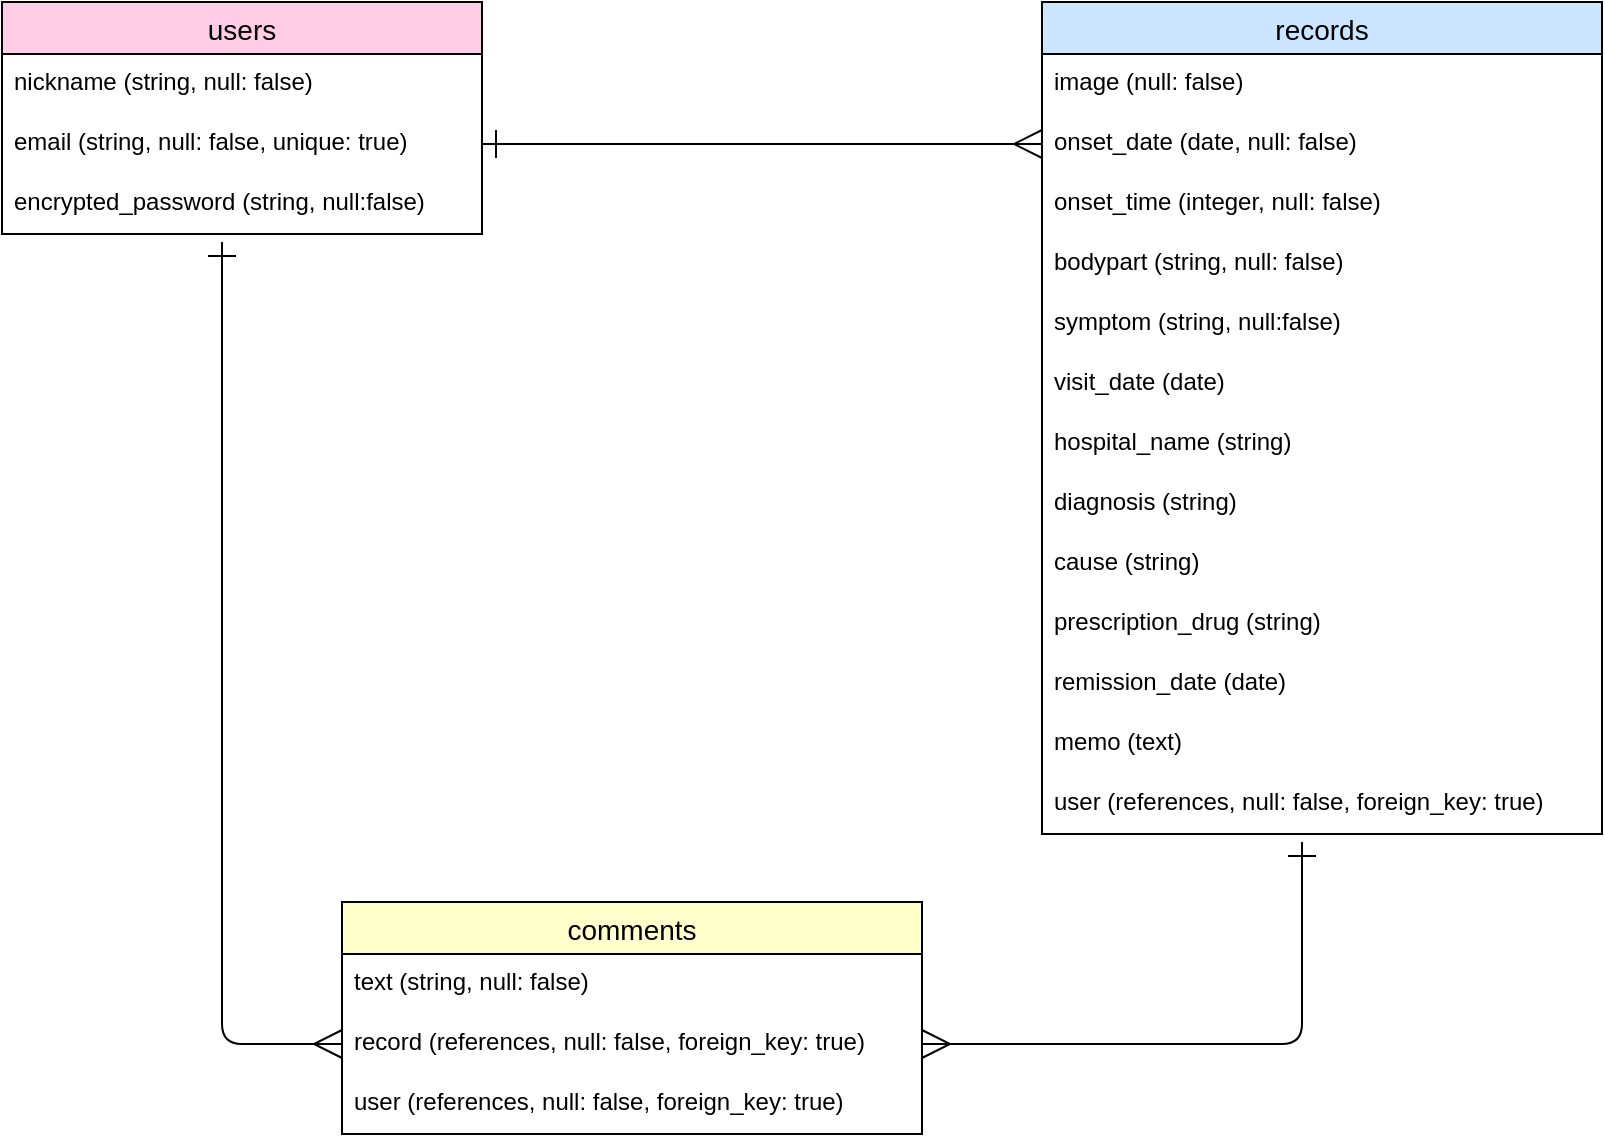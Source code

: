 <mxfile>
    <diagram id="HC97BlAkAd76OMVu438R" name="ページ1">
        <mxGraphModel dx="588" dy="489" grid="1" gridSize="10" guides="1" tooltips="1" connect="1" arrows="1" fold="1" page="1" pageScale="1" pageWidth="1169" pageHeight="827" background="#ffffff" math="0" shadow="0">
            <root>
                <mxCell id="0"/>
                <mxCell id="1" parent="0"/>
                <mxCell id="28" value="users" style="swimlane;fontStyle=0;childLayout=stackLayout;horizontal=1;startSize=26;horizontalStack=0;resizeParent=1;resizeParentMax=0;resizeLast=0;collapsible=1;marginBottom=0;align=center;fontSize=14;fillColor=#FFCCE6;fontColor=#000000;" parent="1" vertex="1">
                    <mxGeometry x="80" y="110" width="240" height="116" as="geometry"/>
                </mxCell>
                <mxCell id="29" value="nickname (string, null: false)" style="text;strokeColor=none;fillColor=none;spacingLeft=4;spacingRight=4;overflow=hidden;rotatable=0;points=[[0,0.5],[1,0.5]];portConstraint=eastwest;fontSize=12;" parent="28" vertex="1">
                    <mxGeometry y="26" width="240" height="30" as="geometry"/>
                </mxCell>
                <mxCell id="30" value="email (string, null: false, unique: true)" style="text;strokeColor=none;fillColor=none;spacingLeft=4;spacingRight=4;overflow=hidden;rotatable=0;points=[[0,0.5],[1,0.5]];portConstraint=eastwest;fontSize=12;" parent="28" vertex="1">
                    <mxGeometry y="56" width="240" height="30" as="geometry"/>
                </mxCell>
                <mxCell id="31" value="encrypted_password (string, null:false)" style="text;strokeColor=none;fillColor=none;spacingLeft=4;spacingRight=4;overflow=hidden;rotatable=0;points=[[0,0.5],[1,0.5]];portConstraint=eastwest;fontSize=12;" parent="28" vertex="1">
                    <mxGeometry y="86" width="240" height="30" as="geometry"/>
                </mxCell>
                <mxCell id="32" value="records" style="swimlane;fontStyle=0;childLayout=stackLayout;horizontal=1;startSize=26;horizontalStack=0;resizeParent=1;resizeParentMax=0;resizeLast=0;collapsible=1;marginBottom=0;align=center;fontSize=14;fillColor=#CCE5FF;fontColor=#000000;" parent="1" vertex="1">
                    <mxGeometry x="600" y="110" width="280" height="416" as="geometry"/>
                </mxCell>
                <mxCell id="55" value="image (null: false)" style="text;strokeColor=none;fillColor=none;spacingLeft=4;spacingRight=4;overflow=hidden;rotatable=0;points=[[0,0.5],[1,0.5]];portConstraint=eastwest;fontSize=12;" vertex="1" parent="32">
                    <mxGeometry y="26" width="280" height="30" as="geometry"/>
                </mxCell>
                <mxCell id="34" value="onset_date (date, null: false)" style="text;strokeColor=none;fillColor=none;spacingLeft=4;spacingRight=4;overflow=hidden;rotatable=0;points=[[0,0.5],[1,0.5]];portConstraint=eastwest;fontSize=12;" parent="32" vertex="1">
                    <mxGeometry y="56" width="280" height="30" as="geometry"/>
                </mxCell>
                <mxCell id="54" value="onset_time (integer, null: false)" style="text;strokeColor=none;fillColor=none;spacingLeft=4;spacingRight=4;overflow=hidden;rotatable=0;points=[[0,0.5],[1,0.5]];portConstraint=eastwest;fontSize=12;" parent="32" vertex="1">
                    <mxGeometry y="86" width="280" height="30" as="geometry"/>
                </mxCell>
                <mxCell id="33" value="bodypart (string, null: false)" style="text;strokeColor=none;fillColor=none;spacingLeft=4;spacingRight=4;overflow=hidden;rotatable=0;points=[[0,0.5],[1,0.5]];portConstraint=eastwest;fontSize=12;" parent="32" vertex="1">
                    <mxGeometry y="116" width="280" height="30" as="geometry"/>
                </mxCell>
                <mxCell id="35" value="symptom (string, null:false)" style="text;strokeColor=none;fillColor=none;spacingLeft=4;spacingRight=4;overflow=hidden;rotatable=0;points=[[0,0.5],[1,0.5]];portConstraint=eastwest;fontSize=12;" parent="32" vertex="1">
                    <mxGeometry y="146" width="280" height="30" as="geometry"/>
                </mxCell>
                <mxCell id="36" value="visit_date (date)" style="text;strokeColor=none;fillColor=none;spacingLeft=4;spacingRight=4;overflow=hidden;rotatable=0;points=[[0,0.5],[1,0.5]];portConstraint=eastwest;fontSize=12;" parent="32" vertex="1">
                    <mxGeometry y="176" width="280" height="30" as="geometry"/>
                </mxCell>
                <mxCell id="37" value="hospital_name (string)" style="text;strokeColor=none;fillColor=none;spacingLeft=4;spacingRight=4;overflow=hidden;rotatable=0;points=[[0,0.5],[1,0.5]];portConstraint=eastwest;fontSize=12;" parent="32" vertex="1">
                    <mxGeometry y="206" width="280" height="30" as="geometry"/>
                </mxCell>
                <mxCell id="38" value="diagnosis (string)" style="text;strokeColor=none;fillColor=none;spacingLeft=4;spacingRight=4;overflow=hidden;rotatable=0;points=[[0,0.5],[1,0.5]];portConstraint=eastwest;fontSize=12;" parent="32" vertex="1">
                    <mxGeometry y="236" width="280" height="30" as="geometry"/>
                </mxCell>
                <mxCell id="39" value="cause (string)" style="text;strokeColor=none;fillColor=none;spacingLeft=4;spacingRight=4;overflow=hidden;rotatable=0;points=[[0,0.5],[1,0.5]];portConstraint=eastwest;fontSize=12;" parent="32" vertex="1">
                    <mxGeometry y="266" width="280" height="30" as="geometry"/>
                </mxCell>
                <mxCell id="40" value="prescription_drug (string)" style="text;strokeColor=none;fillColor=none;spacingLeft=4;spacingRight=4;overflow=hidden;rotatable=0;points=[[0,0.5],[1,0.5]];portConstraint=eastwest;fontSize=12;" parent="32" vertex="1">
                    <mxGeometry y="296" width="280" height="30" as="geometry"/>
                </mxCell>
                <mxCell id="41" value="remission_date (date)" style="text;strokeColor=none;fillColor=none;spacingLeft=4;spacingRight=4;overflow=hidden;rotatable=0;points=[[0,0.5],[1,0.5]];portConstraint=eastwest;fontSize=12;" parent="32" vertex="1">
                    <mxGeometry y="326" width="280" height="30" as="geometry"/>
                </mxCell>
                <mxCell id="53" value="memo (text)" style="text;strokeColor=none;fillColor=none;spacingLeft=4;spacingRight=4;overflow=hidden;rotatable=0;points=[[0,0.5],[1,0.5]];portConstraint=eastwest;fontSize=12;" parent="32" vertex="1">
                    <mxGeometry y="356" width="280" height="30" as="geometry"/>
                </mxCell>
                <mxCell id="42" value="user (references, null: false, foreign_key: true)" style="text;strokeColor=none;fillColor=none;spacingLeft=4;spacingRight=4;overflow=hidden;rotatable=0;points=[[0,0.5],[1,0.5]];portConstraint=eastwest;fontSize=12;" parent="32" vertex="1">
                    <mxGeometry y="386" width="280" height="30" as="geometry"/>
                </mxCell>
                <mxCell id="43" value="comments" style="swimlane;fontStyle=0;childLayout=stackLayout;horizontal=1;startSize=26;horizontalStack=0;resizeParent=1;resizeParentMax=0;resizeLast=0;collapsible=1;marginBottom=0;align=center;fontSize=14;fillColor=#FFFFCC;fontColor=#000000;" parent="1" vertex="1">
                    <mxGeometry x="250" y="560" width="290" height="116" as="geometry"/>
                </mxCell>
                <mxCell id="44" value="text (string, null: false)" style="text;strokeColor=none;fillColor=none;spacingLeft=4;spacingRight=4;overflow=hidden;rotatable=0;points=[[0,0.5],[1,0.5]];portConstraint=eastwest;fontSize=12;" parent="43" vertex="1">
                    <mxGeometry y="26" width="290" height="30" as="geometry"/>
                </mxCell>
                <mxCell id="45" value="record (references, null: false, foreign_key: true)" style="text;strokeColor=none;fillColor=none;spacingLeft=4;spacingRight=4;overflow=hidden;rotatable=0;points=[[0,0.5],[1,0.5]];portConstraint=eastwest;fontSize=12;" parent="43" vertex="1">
                    <mxGeometry y="56" width="290" height="30" as="geometry"/>
                </mxCell>
                <mxCell id="46" value="user (references, null: false, foreign_key: true)" style="text;strokeColor=none;fillColor=none;spacingLeft=4;spacingRight=4;overflow=hidden;rotatable=0;points=[[0,0.5],[1,0.5]];portConstraint=eastwest;fontSize=12;" parent="43" vertex="1">
                    <mxGeometry y="86" width="290" height="30" as="geometry"/>
                </mxCell>
                <mxCell id="47" style="edgeStyle=none;html=1;entryX=0;entryY=0.5;entryDx=0;entryDy=0;startArrow=ERone;startFill=0;endArrow=ERmany;endFill=0;endSize=12;startSize=12;" parent="1" source="30" target="34" edge="1">
                    <mxGeometry relative="1" as="geometry"/>
                </mxCell>
                <mxCell id="48" style="edgeStyle=none;html=1;entryX=1;entryY=0.5;entryDx=0;entryDy=0;startArrow=ERone;startFill=0;endArrow=ERmany;endFill=0;startSize=12;endSize=12;strokeWidth=1;" parent="1" target="45" edge="1">
                    <mxGeometry relative="1" as="geometry">
                        <mxPoint x="730" y="530" as="sourcePoint"/>
                        <Array as="points">
                            <mxPoint x="730" y="631"/>
                        </Array>
                    </mxGeometry>
                </mxCell>
                <mxCell id="49" style="edgeStyle=none;html=1;startArrow=ERmany;startFill=0;endArrow=ERone;endFill=0;startSize=12;endSize=12;strokeWidth=1;exitX=0;exitY=0.5;exitDx=0;exitDy=0;" parent="1" source="45" edge="1">
                    <mxGeometry relative="1" as="geometry">
                        <mxPoint x="190" y="230" as="targetPoint"/>
                        <Array as="points">
                            <mxPoint x="190" y="631"/>
                        </Array>
                    </mxGeometry>
                </mxCell>
            </root>
        </mxGraphModel>
    </diagram>
</mxfile>